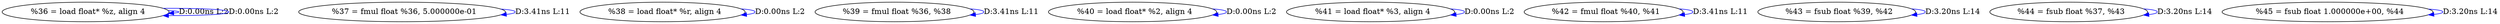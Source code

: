 digraph {
Node0x2c73ca0[label="  %36 = load float* %z, align 4"];
Node0x2c73ca0 -> Node0x2c73ca0[label="D:0.00ns L:2",color=blue];
Node0x2c73ca0 -> Node0x2c73ca0[label="D:0.00ns L:2",color=blue];
Node0x2c73d80[label="  %37 = fmul float %36, 5.000000e-01"];
Node0x2c73d80 -> Node0x2c73d80[label="D:3.41ns L:11",color=blue];
Node0x2c73e60[label="  %38 = load float* %r, align 4"];
Node0x2c73e60 -> Node0x2c73e60[label="D:0.00ns L:2",color=blue];
Node0x2c77240[label="  %39 = fmul float %36, %38"];
Node0x2c77240 -> Node0x2c77240[label="D:3.41ns L:11",color=blue];
Node0x2c77320[label="  %40 = load float* %2, align 4"];
Node0x2c77320 -> Node0x2c77320[label="D:0.00ns L:2",color=blue];
Node0x2c77400[label="  %41 = load float* %3, align 4"];
Node0x2c77400 -> Node0x2c77400[label="D:0.00ns L:2",color=blue];
Node0x2c774e0[label="  %42 = fmul float %40, %41"];
Node0x2c774e0 -> Node0x2c774e0[label="D:3.41ns L:11",color=blue];
Node0x2c775c0[label="  %43 = fsub float %39, %42"];
Node0x2c775c0 -> Node0x2c775c0[label="D:3.20ns L:14",color=blue];
Node0x2c776a0[label="  %44 = fsub float %37, %43"];
Node0x2c776a0 -> Node0x2c776a0[label="D:3.20ns L:14",color=blue];
Node0x2c77780[label="  %45 = fsub float 1.000000e+00, %44"];
Node0x2c77780 -> Node0x2c77780[label="D:3.20ns L:14",color=blue];
}
